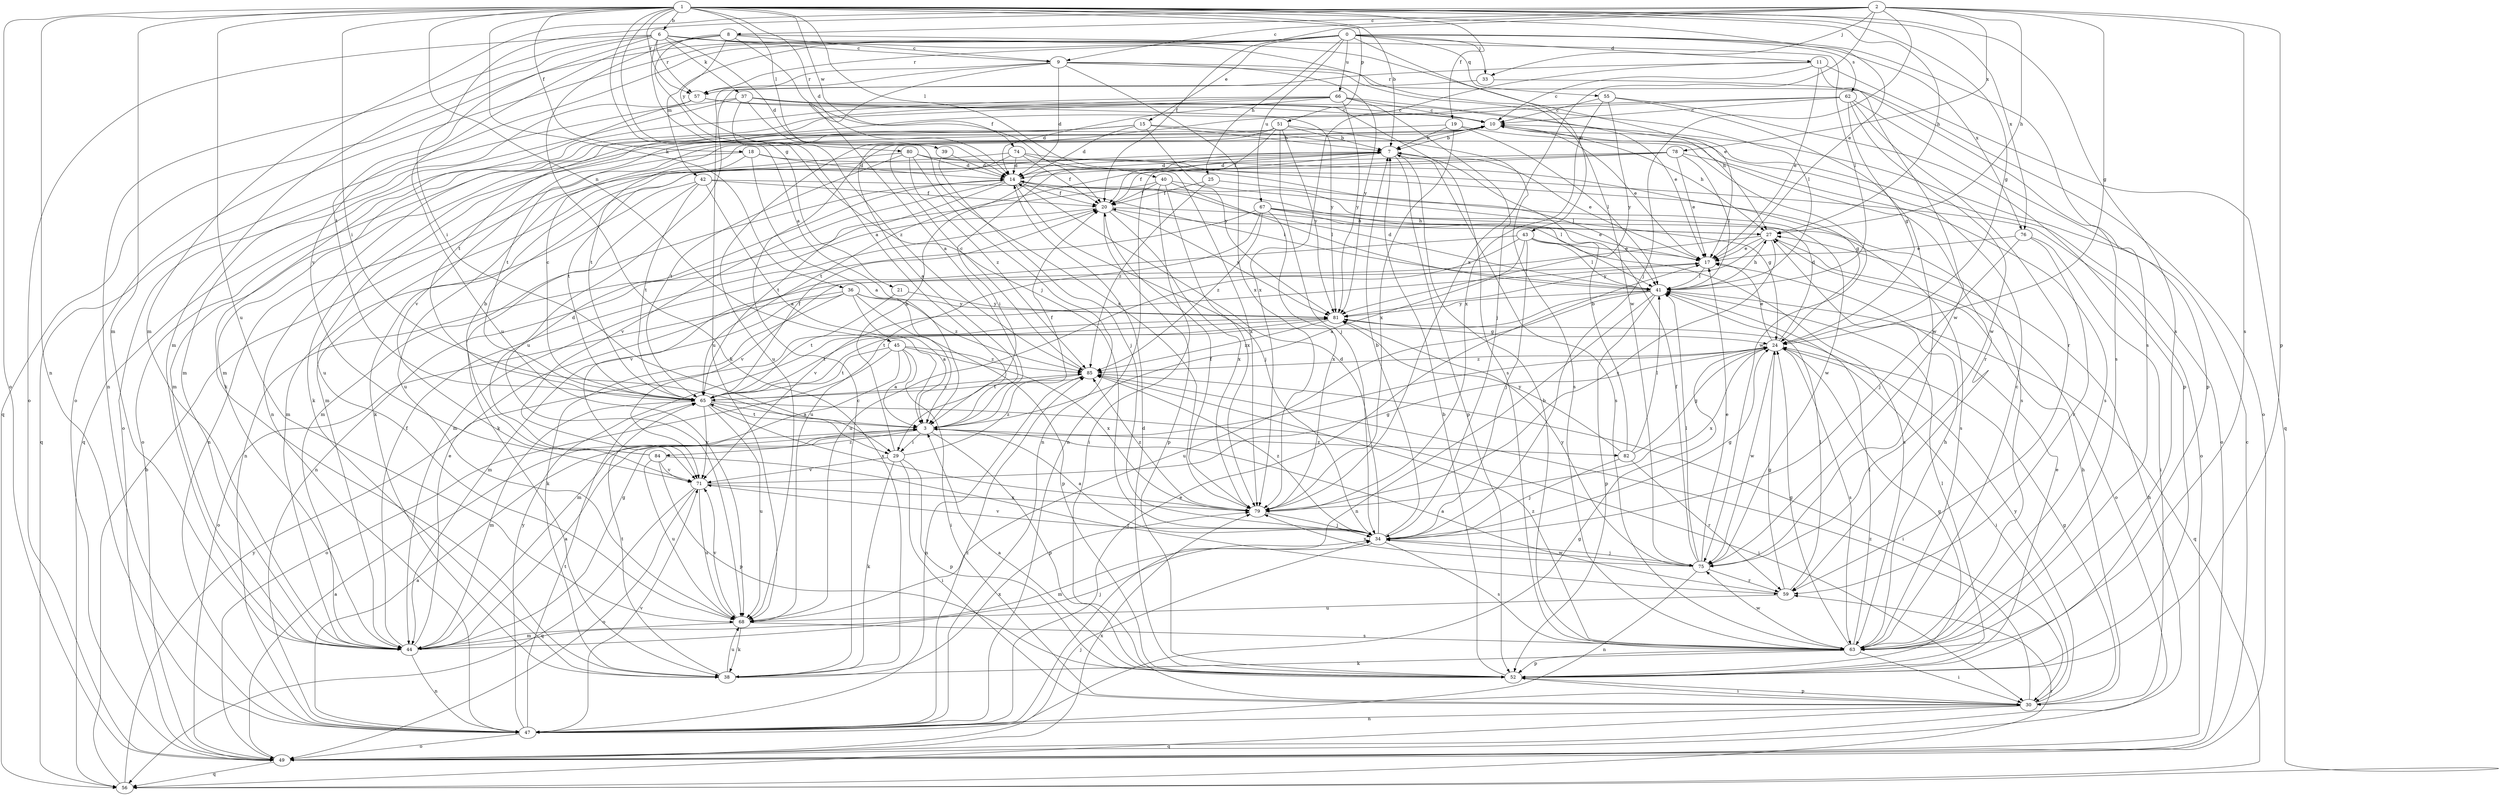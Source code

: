 strict digraph  {
0;
1;
2;
3;
6;
7;
8;
9;
10;
11;
14;
15;
17;
18;
19;
20;
21;
24;
25;
27;
29;
30;
33;
34;
36;
37;
38;
39;
40;
41;
42;
43;
44;
45;
47;
49;
51;
52;
55;
56;
57;
59;
62;
63;
65;
66;
67;
68;
71;
74;
75;
76;
78;
79;
80;
81;
82;
84;
85;
0 -> 11  [label=d];
0 -> 15  [label=e];
0 -> 25  [label=h];
0 -> 33  [label=j];
0 -> 42  [label=m];
0 -> 43  [label=m];
0 -> 49  [label=o];
0 -> 55  [label=q];
0 -> 56  [label=q];
0 -> 57  [label=r];
0 -> 62  [label=s];
0 -> 63  [label=s];
0 -> 66  [label=u];
0 -> 67  [label=u];
0 -> 71  [label=v];
0 -> 76  [label=x];
1 -> 3  [label=a];
1 -> 6  [label=b];
1 -> 7  [label=b];
1 -> 14  [label=d];
1 -> 17  [label=e];
1 -> 18  [label=f];
1 -> 19  [label=f];
1 -> 21  [label=g];
1 -> 24  [label=g];
1 -> 27  [label=h];
1 -> 29  [label=i];
1 -> 36  [label=k];
1 -> 39  [label=l];
1 -> 40  [label=l];
1 -> 44  [label=m];
1 -> 45  [label=n];
1 -> 47  [label=n];
1 -> 49  [label=o];
1 -> 51  [label=p];
1 -> 57  [label=r];
1 -> 63  [label=s];
1 -> 68  [label=u];
1 -> 74  [label=w];
1 -> 76  [label=x];
2 -> 8  [label=c];
2 -> 9  [label=c];
2 -> 20  [label=f];
2 -> 24  [label=g];
2 -> 27  [label=h];
2 -> 29  [label=i];
2 -> 33  [label=j];
2 -> 34  [label=j];
2 -> 44  [label=m];
2 -> 52  [label=p];
2 -> 63  [label=s];
2 -> 78  [label=x];
2 -> 79  [label=x];
3 -> 20  [label=f];
3 -> 29  [label=i];
3 -> 52  [label=p];
3 -> 65  [label=t];
3 -> 82  [label=z];
3 -> 84  [label=z];
6 -> 9  [label=c];
6 -> 14  [label=d];
6 -> 17  [label=e];
6 -> 34  [label=j];
6 -> 37  [label=k];
6 -> 44  [label=m];
6 -> 47  [label=n];
6 -> 49  [label=o];
6 -> 57  [label=r];
6 -> 65  [label=t];
6 -> 75  [label=w];
7 -> 14  [label=d];
7 -> 17  [label=e];
7 -> 20  [label=f];
7 -> 29  [label=i];
7 -> 52  [label=p];
7 -> 63  [label=s];
8 -> 3  [label=a];
8 -> 9  [label=c];
8 -> 20  [label=f];
8 -> 38  [label=k];
8 -> 41  [label=l];
8 -> 68  [label=u];
8 -> 80  [label=y];
9 -> 3  [label=a];
9 -> 14  [label=d];
9 -> 41  [label=l];
9 -> 49  [label=o];
9 -> 57  [label=r];
9 -> 68  [label=u];
9 -> 79  [label=x];
9 -> 81  [label=y];
10 -> 7  [label=b];
10 -> 17  [label=e];
10 -> 27  [label=h];
10 -> 49  [label=o];
10 -> 65  [label=t];
11 -> 10  [label=c];
11 -> 17  [label=e];
11 -> 56  [label=q];
11 -> 57  [label=r];
11 -> 75  [label=w];
11 -> 79  [label=x];
14 -> 20  [label=f];
14 -> 34  [label=j];
14 -> 41  [label=l];
14 -> 44  [label=m];
14 -> 65  [label=t];
14 -> 71  [label=v];
15 -> 7  [label=b];
15 -> 14  [label=d];
15 -> 65  [label=t];
15 -> 68  [label=u];
15 -> 71  [label=v];
15 -> 75  [label=w];
15 -> 81  [label=y];
17 -> 41  [label=l];
17 -> 71  [label=v];
18 -> 3  [label=a];
18 -> 14  [label=d];
18 -> 41  [label=l];
18 -> 47  [label=n];
18 -> 68  [label=u];
19 -> 7  [label=b];
19 -> 38  [label=k];
19 -> 41  [label=l];
19 -> 59  [label=r];
19 -> 79  [label=x];
20 -> 27  [label=h];
20 -> 47  [label=n];
20 -> 52  [label=p];
20 -> 79  [label=x];
20 -> 81  [label=y];
21 -> 65  [label=t];
21 -> 81  [label=y];
24 -> 14  [label=d];
24 -> 17  [label=e];
24 -> 30  [label=i];
24 -> 63  [label=s];
24 -> 75  [label=w];
24 -> 79  [label=x];
24 -> 85  [label=z];
25 -> 20  [label=f];
25 -> 75  [label=w];
25 -> 85  [label=z];
27 -> 17  [label=e];
27 -> 49  [label=o];
27 -> 71  [label=v];
27 -> 79  [label=x];
27 -> 81  [label=y];
29 -> 7  [label=b];
29 -> 30  [label=i];
29 -> 38  [label=k];
29 -> 52  [label=p];
29 -> 71  [label=v];
29 -> 85  [label=z];
30 -> 24  [label=g];
30 -> 27  [label=h];
30 -> 47  [label=n];
30 -> 52  [label=p];
30 -> 56  [label=q];
30 -> 81  [label=y];
30 -> 85  [label=z];
33 -> 63  [label=s];
33 -> 68  [label=u];
34 -> 3  [label=a];
34 -> 7  [label=b];
34 -> 14  [label=d];
34 -> 24  [label=g];
34 -> 44  [label=m];
34 -> 63  [label=s];
34 -> 71  [label=v];
34 -> 75  [label=w];
34 -> 85  [label=z];
36 -> 3  [label=a];
36 -> 38  [label=k];
36 -> 44  [label=m];
36 -> 49  [label=o];
36 -> 52  [label=p];
36 -> 81  [label=y];
36 -> 85  [label=z];
37 -> 10  [label=c];
37 -> 27  [label=h];
37 -> 49  [label=o];
37 -> 56  [label=q];
37 -> 63  [label=s];
37 -> 79  [label=x];
37 -> 85  [label=z];
38 -> 10  [label=c];
38 -> 65  [label=t];
38 -> 68  [label=u];
38 -> 79  [label=x];
39 -> 14  [label=d];
39 -> 34  [label=j];
40 -> 20  [label=f];
40 -> 24  [label=g];
40 -> 30  [label=i];
40 -> 41  [label=l];
40 -> 47  [label=n];
40 -> 79  [label=x];
41 -> 14  [label=d];
41 -> 27  [label=h];
41 -> 47  [label=n];
41 -> 52  [label=p];
41 -> 56  [label=q];
41 -> 65  [label=t];
41 -> 68  [label=u];
41 -> 81  [label=y];
42 -> 3  [label=a];
42 -> 20  [label=f];
42 -> 38  [label=k];
42 -> 41  [label=l];
42 -> 44  [label=m];
42 -> 65  [label=t];
43 -> 3  [label=a];
43 -> 17  [label=e];
43 -> 34  [label=j];
43 -> 41  [label=l];
43 -> 63  [label=s];
43 -> 68  [label=u];
43 -> 71  [label=v];
44 -> 3  [label=a];
44 -> 17  [label=e];
44 -> 20  [label=f];
44 -> 24  [label=g];
44 -> 34  [label=j];
44 -> 47  [label=n];
45 -> 3  [label=a];
45 -> 30  [label=i];
45 -> 44  [label=m];
45 -> 49  [label=o];
45 -> 65  [label=t];
45 -> 79  [label=x];
45 -> 85  [label=z];
47 -> 3  [label=a];
47 -> 17  [label=e];
47 -> 24  [label=g];
47 -> 49  [label=o];
47 -> 65  [label=t];
47 -> 71  [label=v];
47 -> 81  [label=y];
47 -> 85  [label=z];
49 -> 3  [label=a];
49 -> 10  [label=c];
49 -> 27  [label=h];
49 -> 34  [label=j];
49 -> 56  [label=q];
49 -> 79  [label=x];
51 -> 3  [label=a];
51 -> 7  [label=b];
51 -> 20  [label=f];
51 -> 34  [label=j];
51 -> 44  [label=m];
51 -> 49  [label=o];
51 -> 63  [label=s];
51 -> 81  [label=y];
52 -> 3  [label=a];
52 -> 7  [label=b];
52 -> 14  [label=d];
52 -> 17  [label=e];
52 -> 24  [label=g];
52 -> 30  [label=i];
52 -> 41  [label=l];
55 -> 10  [label=c];
55 -> 52  [label=p];
55 -> 75  [label=w];
55 -> 79  [label=x];
55 -> 81  [label=y];
56 -> 7  [label=b];
56 -> 59  [label=r];
56 -> 81  [label=y];
57 -> 10  [label=c];
57 -> 38  [label=k];
57 -> 44  [label=m];
57 -> 81  [label=y];
59 -> 3  [label=a];
59 -> 24  [label=g];
59 -> 41  [label=l];
59 -> 68  [label=u];
62 -> 10  [label=c];
62 -> 24  [label=g];
62 -> 52  [label=p];
62 -> 59  [label=r];
62 -> 65  [label=t];
62 -> 68  [label=u];
62 -> 75  [label=w];
63 -> 7  [label=b];
63 -> 10  [label=c];
63 -> 24  [label=g];
63 -> 27  [label=h];
63 -> 30  [label=i];
63 -> 38  [label=k];
63 -> 41  [label=l];
63 -> 52  [label=p];
63 -> 75  [label=w];
63 -> 85  [label=z];
65 -> 3  [label=a];
65 -> 10  [label=c];
65 -> 20  [label=f];
65 -> 30  [label=i];
65 -> 44  [label=m];
65 -> 68  [label=u];
65 -> 71  [label=v];
65 -> 79  [label=x];
65 -> 85  [label=z];
66 -> 10  [label=c];
66 -> 14  [label=d];
66 -> 17  [label=e];
66 -> 34  [label=j];
66 -> 44  [label=m];
66 -> 47  [label=n];
66 -> 56  [label=q];
66 -> 81  [label=y];
67 -> 17  [label=e];
67 -> 27  [label=h];
67 -> 44  [label=m];
67 -> 63  [label=s];
67 -> 68  [label=u];
67 -> 79  [label=x];
67 -> 85  [label=z];
68 -> 38  [label=k];
68 -> 44  [label=m];
68 -> 63  [label=s];
68 -> 71  [label=v];
71 -> 24  [label=g];
71 -> 49  [label=o];
71 -> 56  [label=q];
71 -> 68  [label=u];
71 -> 79  [label=x];
74 -> 14  [label=d];
74 -> 20  [label=f];
74 -> 24  [label=g];
74 -> 38  [label=k];
74 -> 65  [label=t];
74 -> 79  [label=x];
75 -> 17  [label=e];
75 -> 20  [label=f];
75 -> 34  [label=j];
75 -> 41  [label=l];
75 -> 47  [label=n];
75 -> 59  [label=r];
75 -> 79  [label=x];
75 -> 81  [label=y];
76 -> 17  [label=e];
76 -> 30  [label=i];
76 -> 34  [label=j];
76 -> 59  [label=r];
78 -> 14  [label=d];
78 -> 17  [label=e];
78 -> 41  [label=l];
78 -> 47  [label=n];
78 -> 63  [label=s];
78 -> 65  [label=t];
79 -> 20  [label=f];
79 -> 34  [label=j];
79 -> 85  [label=z];
80 -> 14  [label=d];
80 -> 44  [label=m];
80 -> 47  [label=n];
80 -> 49  [label=o];
80 -> 63  [label=s];
80 -> 65  [label=t];
80 -> 85  [label=z];
81 -> 24  [label=g];
81 -> 65  [label=t];
81 -> 85  [label=z];
82 -> 7  [label=b];
82 -> 24  [label=g];
82 -> 34  [label=j];
82 -> 41  [label=l];
82 -> 59  [label=r];
82 -> 81  [label=y];
84 -> 7  [label=b];
84 -> 14  [label=d];
84 -> 52  [label=p];
84 -> 59  [label=r];
84 -> 68  [label=u];
84 -> 71  [label=v];
85 -> 10  [label=c];
85 -> 30  [label=i];
85 -> 47  [label=n];
85 -> 65  [label=t];
}
